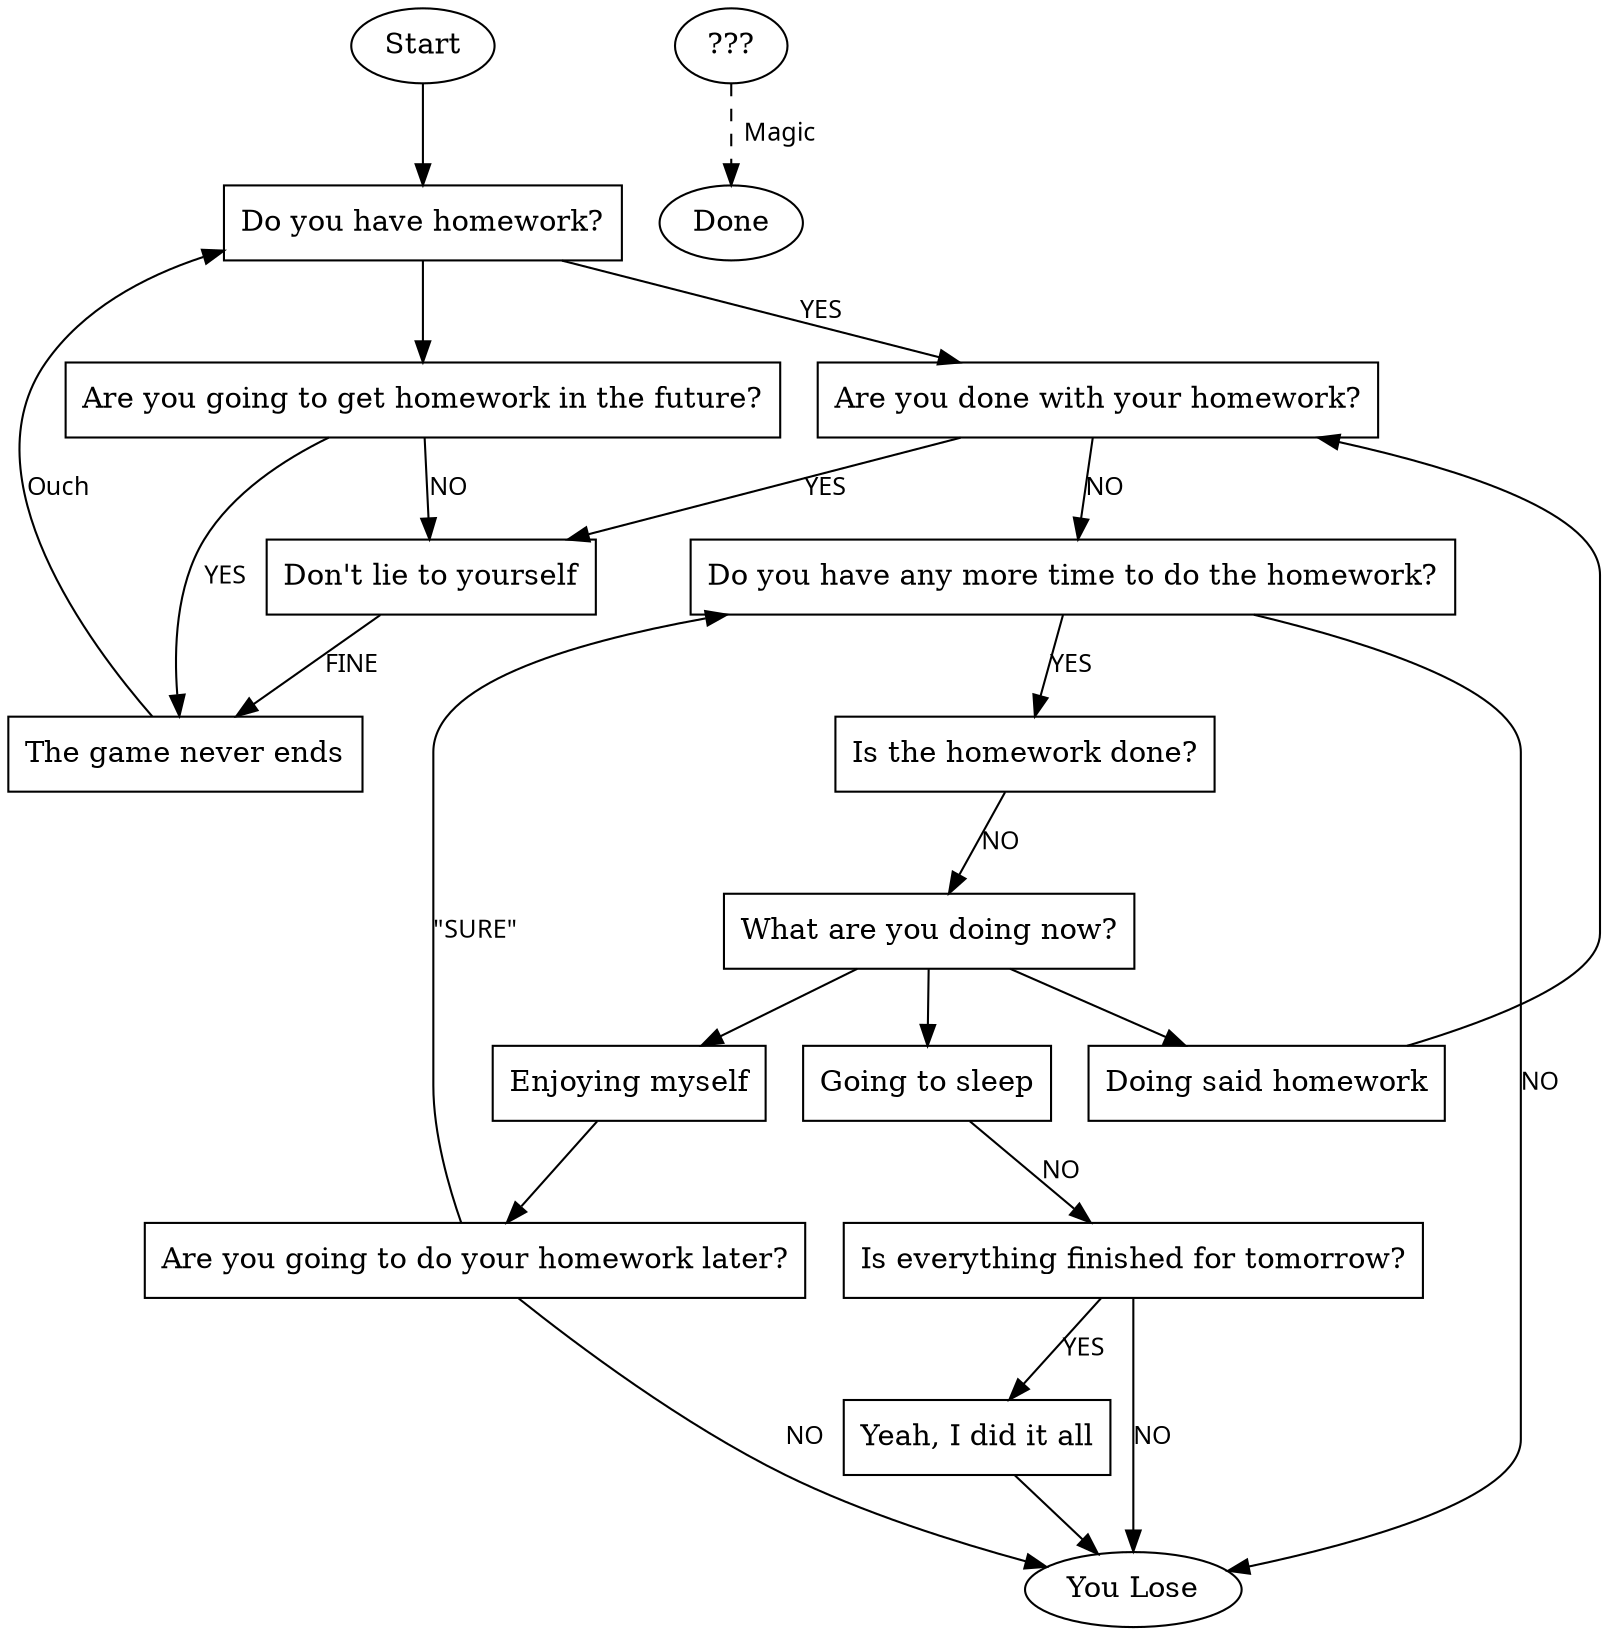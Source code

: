 digraph homework {
  edge [fontname = "Fira Code" fontsize = 12]
  node [shape = oval];
    Start
    "???" -> Done [ label = "  Magic" style = dashed ]
    "You Lose"
  node [shape = rectangle];
    Start -> "Do you have homework?"
    "Do you have homework?" -> "Are you going to get homework in the future?"
    "Are you going to get homework in the future?" -> "The game never ends" [ label = YES ]
    "Are you going to get homework in the future?" -> "Don't lie to yourself" [ label = NO ]
    "Don't lie to yourself" -> "The game never ends" [ label = FINE ]
    "The game never ends" -> "Do you have homework?" [ label = Ouch ]
    "Do you have homework?" -> "Are you done with your homework?" [ label = YES ]
    "Are you done with your homework?" -> "Do you have any more time to do the homework?" [ label = NO ]
    "Are you done with your homework?" -> "Don't lie to yourself" [ label = YES ]
    "Do you have any more time to do the homework?" -> "Is the homework done?" [ label = YES ]
    "Do you have any more time to do the homework?" -> "You Lose" [ label = NO ]
    "Is the homework done?" -> "What are you doing now?" [ label = NO ]
    "What are you doing now?" -> "Enjoying myself"
    "Enjoying myself" -> "Are you going to do your homework later?"
    "Are you going to do your homework later?" -> "Do you have any more time to do the homework?" [ label = "\"SURE\"" ]
    "Are you going to do your homework later?" -> "You Lose" [ label = NO ]
    "What are you doing now?" -> "Doing said homework" -> "Are you done with your homework?"
    "What are you doing now?" -> "Going to sleep"
    "Going to sleep" -> "Is everything finished for tomorrow?" [ label = NO ]
    "Is everything finished for tomorrow?" -> "Yeah, I did it all" [ label = YES ]
    "Is everything finished for tomorrow?" -> "You Lose" [ label = NO ]
    "Yeah, I did it all" -> "You Lose"
}
